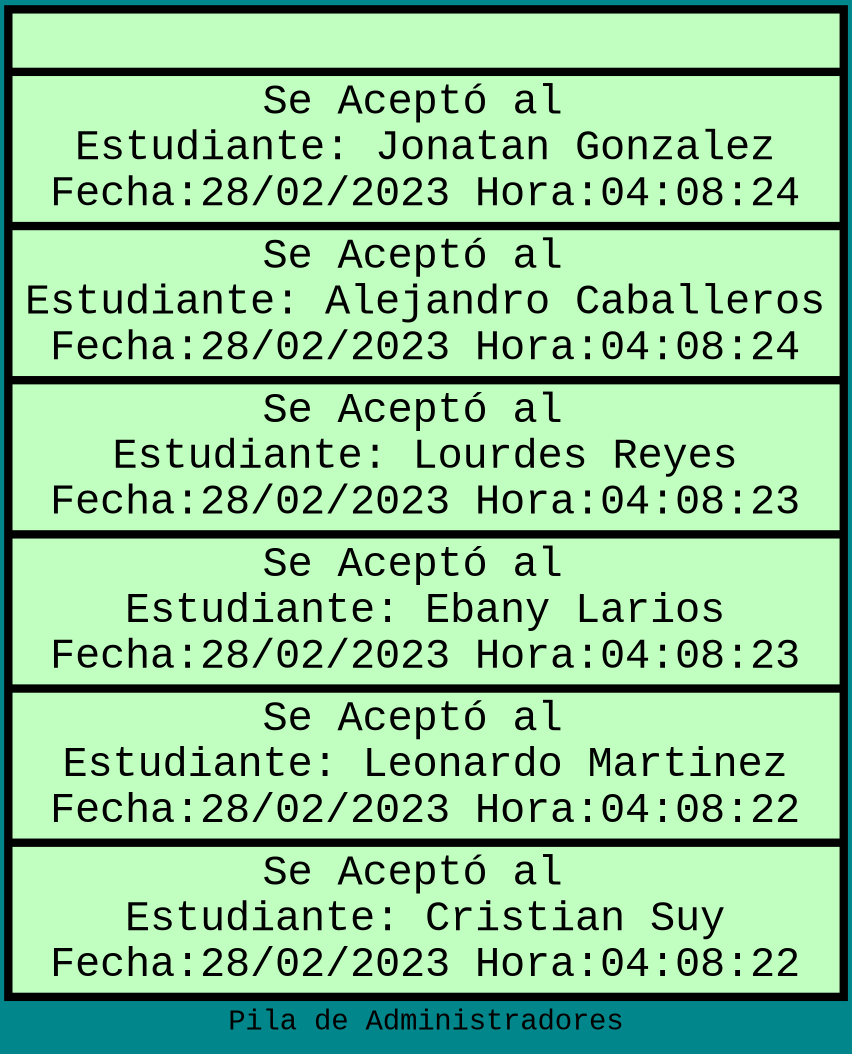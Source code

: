 digraph pila{
rankdir=TB;
fontname="Courier New";
label = "Pila de Administradores";
bgcolor="turquoise4";
node[shape=record ,fontsize="20pt",penwidth=4,fontname="Courier New",style="filled",fillcolor="darkseagreen1" ];
node0[label="{|Se Aceptó al 
 \nEstudiante: Jonatan Gonzalez\nFecha:28/02/2023 
Hora:04:08:24|Se Aceptó al 
 \nEstudiante: Alejandro Caballeros\nFecha:28/02/2023 
Hora:04:08:24|Se Aceptó al 
 \nEstudiante: Lourdes Reyes\nFecha:28/02/2023 
Hora:04:08:23|Se Aceptó al 
 \nEstudiante: Ebany Larios\nFecha:28/02/2023 
Hora:04:08:23|Se Aceptó al 
 \nEstudiante: Leonardo Martinez\nFecha:28/02/2023 
Hora:04:08:22|Se Aceptó al 
 \nEstudiante: Cristian Suy\nFecha:28/02/2023 
Hora:04:08:22}"]; 
}